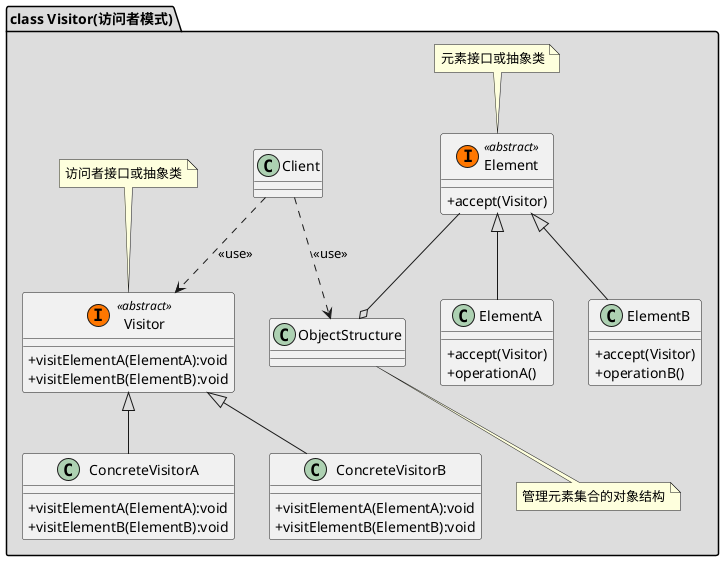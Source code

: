 @startuml
skinparam classAttributeIconSize 0

package "class Visitor(访问者模式)" #DDDDDD {
    class Visitor<< (I,#FF7700) abstract>>
    {
    +visitElementA(ElementA):void
    +visitElementB(ElementB):void
    }
    note top of Visitor: 访问者接口或抽象类

    class ConcreteVisitorA
    {
    +visitElementA(ElementA):void
    +visitElementB(ElementB):void
    }

    class ConcreteVisitorB
    {
    +visitElementA(ElementA):void
    +visitElementB(ElementB):void
    }

    class Element<< (I,#FF7700) abstract>>
    {
    +accept(Visitor)
    }
    note top of Element: 元素接口或抽象类

    class ElementA
    {
    +accept(Visitor)
    +operationA()
    }

    class ElementB
    {
    +accept(Visitor)
    +operationB()
    }

    class ObjectStructure
    note bottom of ObjectStructure: 管理元素集合的对象结构

    class Client

    Visitor <|-- ConcreteVisitorA
    Visitor <|-- ConcreteVisitorB
    Element <|-- ElementA
    Element <|-- ElementB
    Element --o ObjectStructure
    Client ..> Visitor:<<use>>
    Client ..> ObjectStructure:<<use>>

}
@enduml
